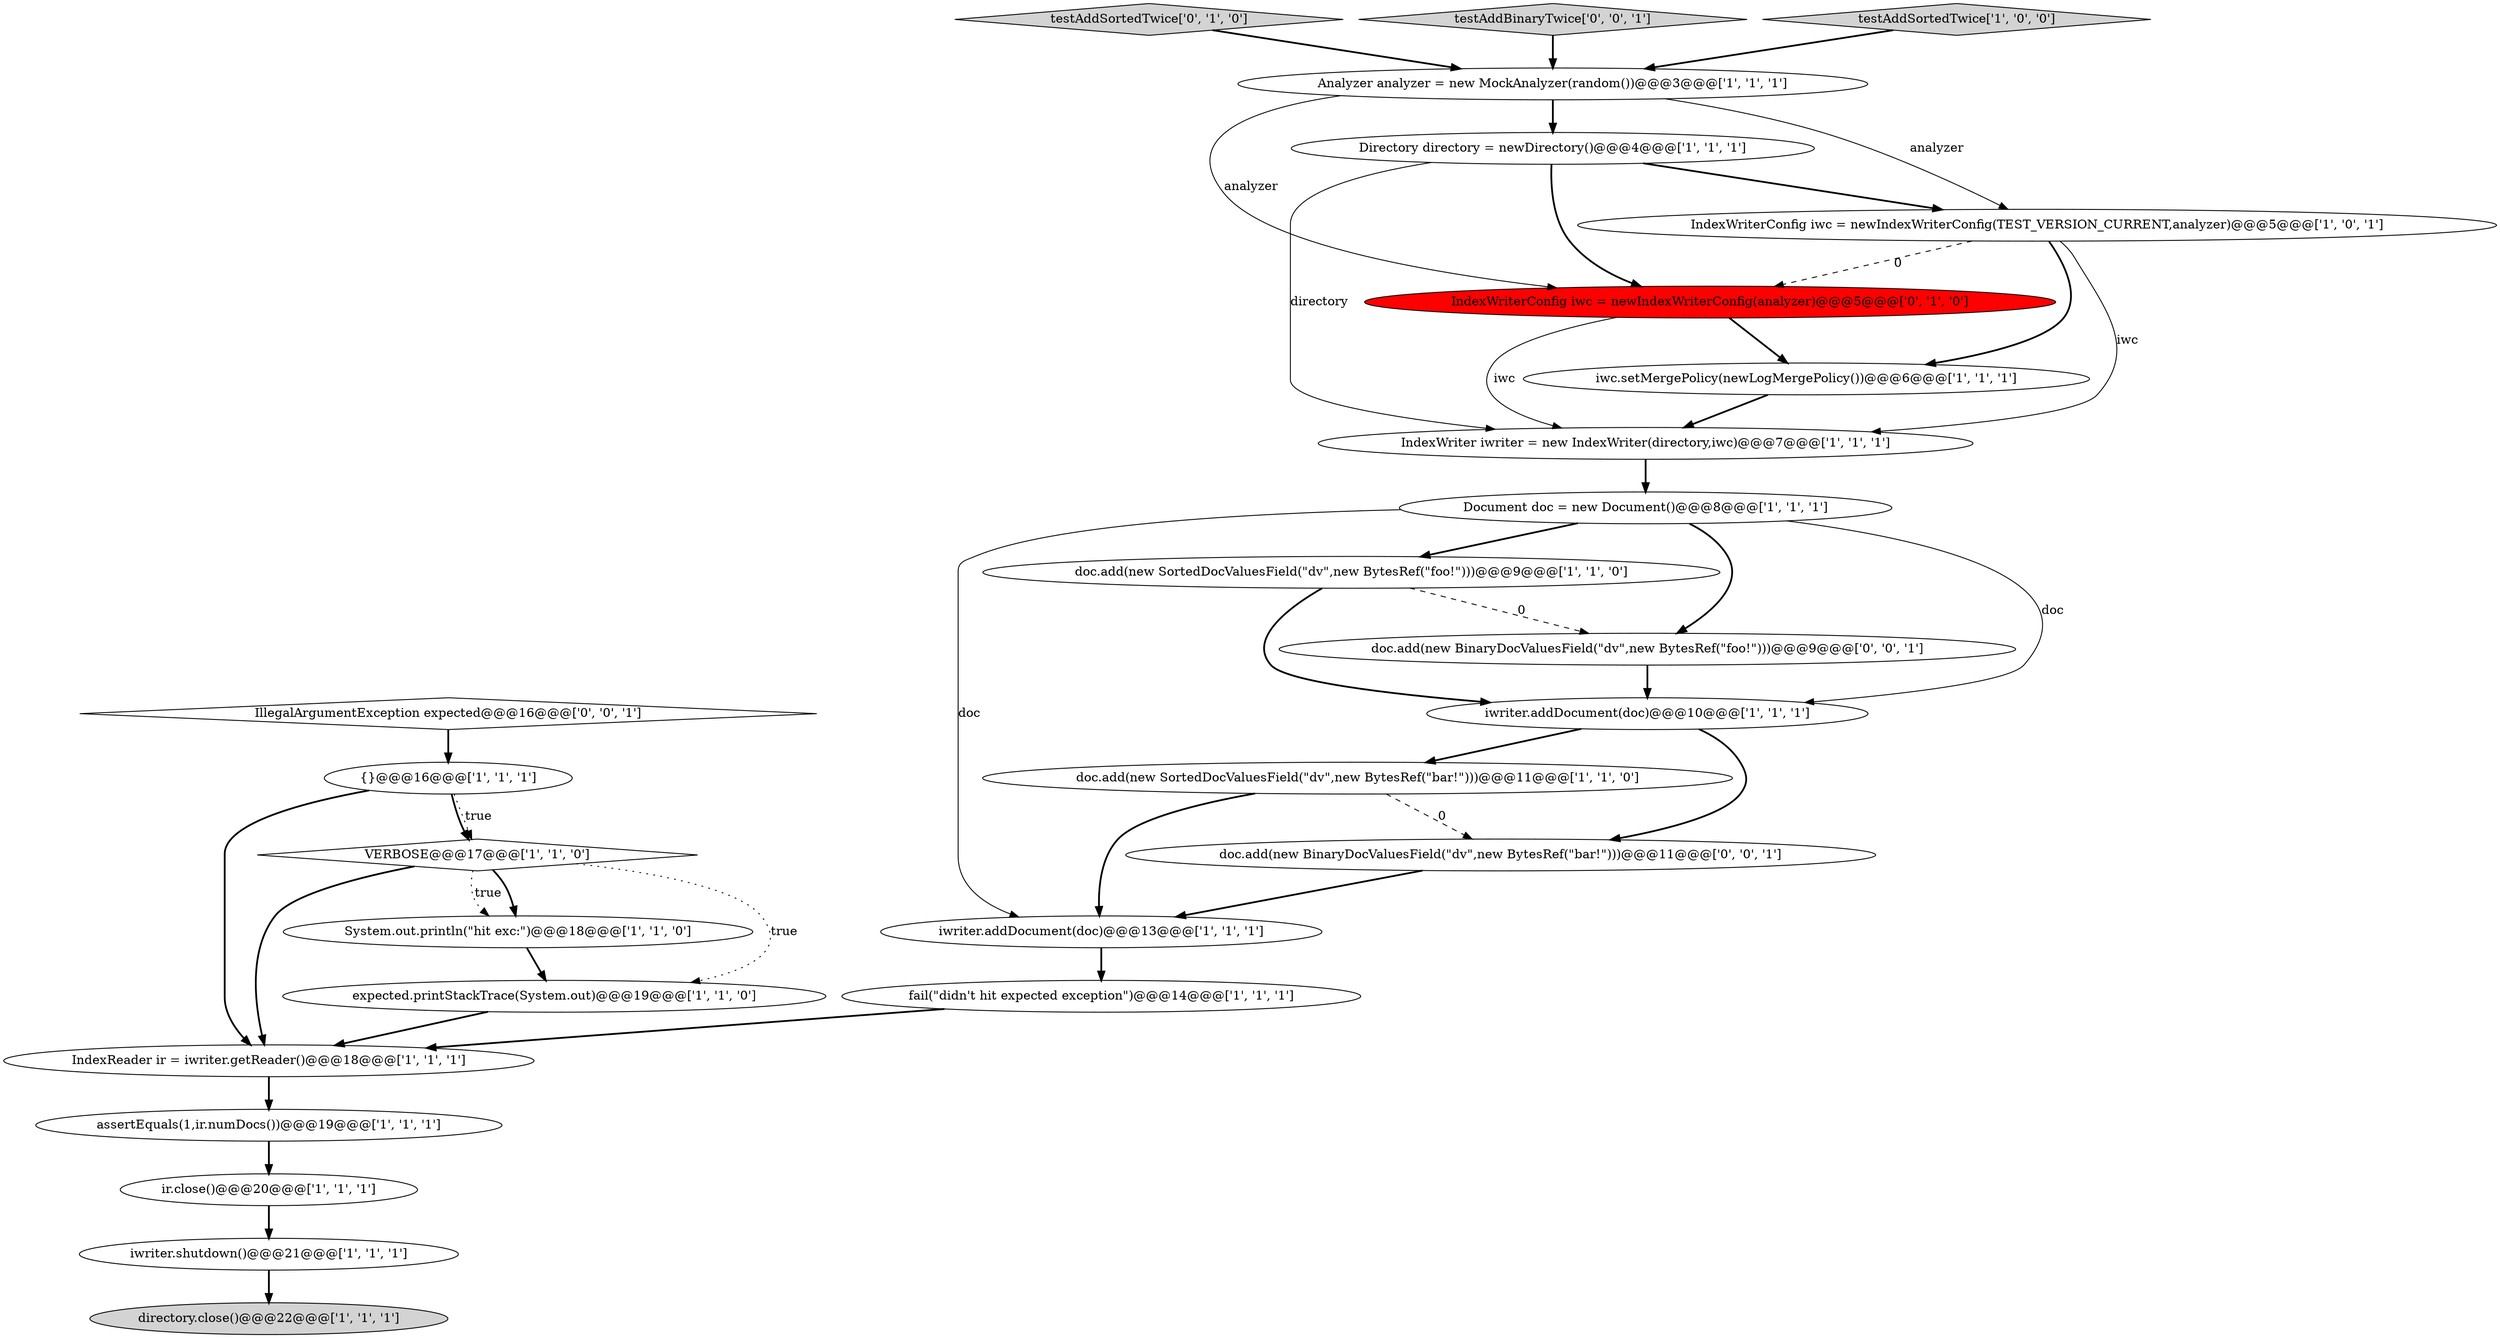 digraph {
16 [style = filled, label = "Analyzer analyzer = new MockAnalyzer(random())@@@3@@@['1', '1', '1']", fillcolor = white, shape = ellipse image = "AAA0AAABBB1BBB"];
5 [style = filled, label = "iwriter.addDocument(doc)@@@10@@@['1', '1', '1']", fillcolor = white, shape = ellipse image = "AAA0AAABBB1BBB"];
6 [style = filled, label = "iwriter.addDocument(doc)@@@13@@@['1', '1', '1']", fillcolor = white, shape = ellipse image = "AAA0AAABBB1BBB"];
12 [style = filled, label = "Document doc = new Document()@@@8@@@['1', '1', '1']", fillcolor = white, shape = ellipse image = "AAA0AAABBB1BBB"];
18 [style = filled, label = "expected.printStackTrace(System.out)@@@19@@@['1', '1', '0']", fillcolor = white, shape = ellipse image = "AAA0AAABBB1BBB"];
8 [style = filled, label = "IndexReader ir = iwriter.getReader()@@@18@@@['1', '1', '1']", fillcolor = white, shape = ellipse image = "AAA0AAABBB1BBB"];
15 [style = filled, label = "fail(\"didn't hit expected exception\")@@@14@@@['1', '1', '1']", fillcolor = white, shape = ellipse image = "AAA0AAABBB1BBB"];
4 [style = filled, label = "doc.add(new SortedDocValuesField(\"dv\",new BytesRef(\"foo!\")))@@@9@@@['1', '1', '0']", fillcolor = white, shape = ellipse image = "AAA0AAABBB1BBB"];
2 [style = filled, label = "VERBOSE@@@17@@@['1', '1', '0']", fillcolor = white, shape = diamond image = "AAA0AAABBB1BBB"];
17 [style = filled, label = "iwc.setMergePolicy(newLogMergePolicy())@@@6@@@['1', '1', '1']", fillcolor = white, shape = ellipse image = "AAA0AAABBB1BBB"];
23 [style = filled, label = "doc.add(new BinaryDocValuesField(\"dv\",new BytesRef(\"bar!\")))@@@11@@@['0', '0', '1']", fillcolor = white, shape = ellipse image = "AAA0AAABBB3BBB"];
0 [style = filled, label = "Directory directory = newDirectory()@@@4@@@['1', '1', '1']", fillcolor = white, shape = ellipse image = "AAA0AAABBB1BBB"];
21 [style = filled, label = "testAddSortedTwice['0', '1', '0']", fillcolor = lightgray, shape = diamond image = "AAA0AAABBB2BBB"];
20 [style = filled, label = "doc.add(new SortedDocValuesField(\"dv\",new BytesRef(\"bar!\")))@@@11@@@['1', '1', '0']", fillcolor = white, shape = ellipse image = "AAA0AAABBB1BBB"];
14 [style = filled, label = "System.out.println(\"hit exc:\")@@@18@@@['1', '1', '0']", fillcolor = white, shape = ellipse image = "AAA0AAABBB1BBB"];
24 [style = filled, label = "doc.add(new BinaryDocValuesField(\"dv\",new BytesRef(\"foo!\")))@@@9@@@['0', '0', '1']", fillcolor = white, shape = ellipse image = "AAA0AAABBB3BBB"];
25 [style = filled, label = "testAddBinaryTwice['0', '0', '1']", fillcolor = lightgray, shape = diamond image = "AAA0AAABBB3BBB"];
7 [style = filled, label = "{}@@@16@@@['1', '1', '1']", fillcolor = white, shape = ellipse image = "AAA0AAABBB1BBB"];
1 [style = filled, label = "IndexWriter iwriter = new IndexWriter(directory,iwc)@@@7@@@['1', '1', '1']", fillcolor = white, shape = ellipse image = "AAA0AAABBB1BBB"];
3 [style = filled, label = "IndexWriterConfig iwc = newIndexWriterConfig(TEST_VERSION_CURRENT,analyzer)@@@5@@@['1', '0', '1']", fillcolor = white, shape = ellipse image = "AAA0AAABBB1BBB"];
11 [style = filled, label = "testAddSortedTwice['1', '0', '0']", fillcolor = lightgray, shape = diamond image = "AAA0AAABBB1BBB"];
22 [style = filled, label = "IndexWriterConfig iwc = newIndexWriterConfig(analyzer)@@@5@@@['0', '1', '0']", fillcolor = red, shape = ellipse image = "AAA1AAABBB2BBB"];
26 [style = filled, label = "IllegalArgumentException expected@@@16@@@['0', '0', '1']", fillcolor = white, shape = diamond image = "AAA0AAABBB3BBB"];
13 [style = filled, label = "ir.close()@@@20@@@['1', '1', '1']", fillcolor = white, shape = ellipse image = "AAA0AAABBB1BBB"];
19 [style = filled, label = "iwriter.shutdown()@@@21@@@['1', '1', '1']", fillcolor = white, shape = ellipse image = "AAA0AAABBB1BBB"];
9 [style = filled, label = "assertEquals(1,ir.numDocs())@@@19@@@['1', '1', '1']", fillcolor = white, shape = ellipse image = "AAA0AAABBB1BBB"];
10 [style = filled, label = "directory.close()@@@22@@@['1', '1', '1']", fillcolor = lightgray, shape = ellipse image = "AAA0AAABBB1BBB"];
0->3 [style = bold, label=""];
11->16 [style = bold, label=""];
7->2 [style = dotted, label="true"];
16->0 [style = bold, label=""];
26->7 [style = bold, label=""];
17->1 [style = bold, label=""];
5->23 [style = bold, label=""];
5->20 [style = bold, label=""];
12->6 [style = solid, label="doc"];
19->10 [style = bold, label=""];
3->22 [style = dashed, label="0"];
20->6 [style = bold, label=""];
12->24 [style = bold, label=""];
7->8 [style = bold, label=""];
25->16 [style = bold, label=""];
2->18 [style = dotted, label="true"];
6->15 [style = bold, label=""];
24->5 [style = bold, label=""];
16->3 [style = solid, label="analyzer"];
12->5 [style = solid, label="doc"];
13->19 [style = bold, label=""];
12->4 [style = bold, label=""];
7->2 [style = bold, label=""];
0->1 [style = solid, label="directory"];
16->22 [style = solid, label="analyzer"];
0->22 [style = bold, label=""];
23->6 [style = bold, label=""];
2->14 [style = bold, label=""];
8->9 [style = bold, label=""];
1->12 [style = bold, label=""];
20->23 [style = dashed, label="0"];
21->16 [style = bold, label=""];
22->17 [style = bold, label=""];
3->17 [style = bold, label=""];
2->14 [style = dotted, label="true"];
14->18 [style = bold, label=""];
18->8 [style = bold, label=""];
4->24 [style = dashed, label="0"];
22->1 [style = solid, label="iwc"];
4->5 [style = bold, label=""];
3->1 [style = solid, label="iwc"];
15->8 [style = bold, label=""];
2->8 [style = bold, label=""];
9->13 [style = bold, label=""];
}
